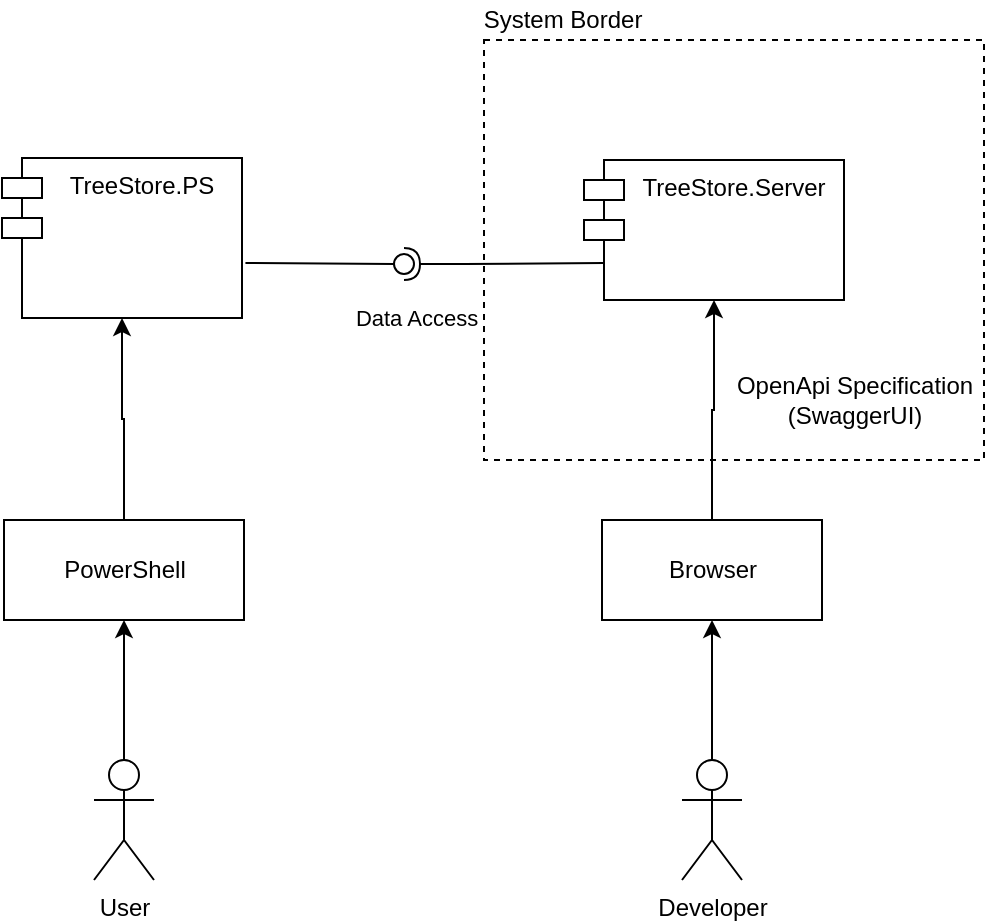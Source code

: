 <mxfile>
    <diagram id="dJXtORKAlwWyP9BsILnR" name="Page-1">
        <mxGraphModel dx="864" dy="560" grid="1" gridSize="10" guides="1" tooltips="1" connect="1" arrows="1" fold="1" page="1" pageScale="1" pageWidth="827" pageHeight="1169" math="0" shadow="0">
            <root>
                <mxCell id="0"/>
                <mxCell id="1" parent="0"/>
                <mxCell id="33" value="" style="rounded=0;whiteSpace=wrap;html=1;fillColor=none;dashed=1;align=left;" vertex="1" parent="1">
                    <mxGeometry x="420" y="480" width="250" height="210" as="geometry"/>
                </mxCell>
                <mxCell id="5" value="" style="rounded=0;orthogonalLoop=1;jettySize=auto;html=1;endArrow=halfCircle;endFill=0;endSize=6;strokeWidth=1;exitX=0;exitY=0.75;exitDx=10;exitDy=0;exitPerimeter=0;" parent="1" edge="1">
                    <mxGeometry relative="1" as="geometry">
                        <mxPoint x="480" y="591.5" as="sourcePoint"/>
                        <mxPoint x="380" y="592" as="targetPoint"/>
                        <Array as="points">
                            <mxPoint x="410" y="592"/>
                        </Array>
                    </mxGeometry>
                </mxCell>
                <mxCell id="7" value="&lt;span style=&quot;text-align: left&quot;&gt;Data Access&lt;br&gt;&lt;/span&gt;" style="edgeLabel;html=1;align=center;verticalAlign=middle;resizable=0;points=[];" parent="5" vertex="1" connectable="0">
                    <mxGeometry x="0.55" y="1" relative="1" as="geometry">
                        <mxPoint x="-17" y="26" as="offset"/>
                    </mxGeometry>
                </mxCell>
                <mxCell id="11" value="TreeStore.Server" style="shape=module;align=left;spacingLeft=20;align=center;verticalAlign=top;" parent="1" vertex="1">
                    <mxGeometry x="470" y="540" width="130" height="70" as="geometry"/>
                </mxCell>
                <mxCell id="12" value="TreeStore.PS" style="shape=module;align=left;spacingLeft=20;align=center;verticalAlign=top;" vertex="1" parent="1">
                    <mxGeometry x="179" y="539" width="120" height="80" as="geometry"/>
                </mxCell>
                <mxCell id="16" value="" style="rounded=0;orthogonalLoop=1;jettySize=auto;html=1;endArrow=none;endFill=0;exitX=1;exitY=0.75;exitDx=0;exitDy=0;startArrow=none;" edge="1" parent="1" source="18">
                    <mxGeometry relative="1" as="geometry">
                        <mxPoint x="320" y="425" as="sourcePoint"/>
                        <mxPoint x="380" y="593" as="targetPoint"/>
                    </mxGeometry>
                </mxCell>
                <mxCell id="18" value="" style="ellipse;whiteSpace=wrap;html=1;fontFamily=Helvetica;fontSize=12;fontColor=#000000;align=center;strokeColor=#000000;fillColor=#ffffff;points=[];aspect=fixed;resizable=0;" vertex="1" parent="1">
                    <mxGeometry x="375" y="587" width="10" height="10" as="geometry"/>
                </mxCell>
                <mxCell id="19" value="" style="rounded=0;orthogonalLoop=1;jettySize=auto;html=1;endArrow=none;endFill=0;exitX=1.006;exitY=0.668;exitDx=0;exitDy=0;exitPerimeter=0;" edge="1" parent="1">
                    <mxGeometry relative="1" as="geometry">
                        <mxPoint x="300.72" y="591.44" as="sourcePoint"/>
                        <mxPoint x="375" y="592" as="targetPoint"/>
                    </mxGeometry>
                </mxCell>
                <mxCell id="25" value="" style="edgeStyle=orthogonalEdgeStyle;rounded=0;orthogonalLoop=1;jettySize=auto;html=1;" edge="1" parent="1" source="21" target="24">
                    <mxGeometry relative="1" as="geometry">
                        <Array as="points">
                            <mxPoint x="240" y="750"/>
                        </Array>
                    </mxGeometry>
                </mxCell>
                <mxCell id="21" value="User&lt;br&gt;" style="shape=umlActor;verticalLabelPosition=bottom;verticalAlign=top;html=1;" vertex="1" parent="1">
                    <mxGeometry x="225" y="840" width="30" height="60" as="geometry"/>
                </mxCell>
                <mxCell id="26" value="" style="edgeStyle=orthogonalEdgeStyle;rounded=0;orthogonalLoop=1;jettySize=auto;html=1;" edge="1" parent="1" source="24" target="12">
                    <mxGeometry relative="1" as="geometry"/>
                </mxCell>
                <mxCell id="24" value="PowerShell" style="html=1;" vertex="1" parent="1">
                    <mxGeometry x="180" y="720" width="120" height="50" as="geometry"/>
                </mxCell>
                <mxCell id="29" style="edgeStyle=orthogonalEdgeStyle;rounded=0;orthogonalLoop=1;jettySize=auto;html=1;entryX=0.5;entryY=1;entryDx=0;entryDy=0;" edge="1" parent="1" source="28" target="11">
                    <mxGeometry relative="1" as="geometry"/>
                </mxCell>
                <mxCell id="28" value="Browser" style="html=1;" vertex="1" parent="1">
                    <mxGeometry x="479" y="720" width="110" height="50" as="geometry"/>
                </mxCell>
                <mxCell id="31" value="" style="rounded=0;orthogonalLoop=1;jettySize=auto;html=1;" edge="1" parent="1" source="30" target="28">
                    <mxGeometry relative="1" as="geometry"/>
                </mxCell>
                <mxCell id="30" value="Developer" style="shape=umlActor;verticalLabelPosition=bottom;verticalAlign=top;html=1;" vertex="1" parent="1">
                    <mxGeometry x="519" y="840" width="30" height="60" as="geometry"/>
                </mxCell>
                <mxCell id="32" value="OpenApi Specification &lt;br&gt;(SwaggerUI)" style="text;html=1;align=center;verticalAlign=middle;resizable=0;points=[];autosize=1;strokeColor=none;" vertex="1" parent="1">
                    <mxGeometry x="540" y="645" width="130" height="30" as="geometry"/>
                </mxCell>
                <mxCell id="34" value="System Border" style="text;html=1;align=center;verticalAlign=middle;resizable=0;points=[];autosize=1;strokeColor=none;" vertex="1" parent="1">
                    <mxGeometry x="414" y="460" width="90" height="20" as="geometry"/>
                </mxCell>
            </root>
        </mxGraphModel>
    </diagram>
</mxfile>